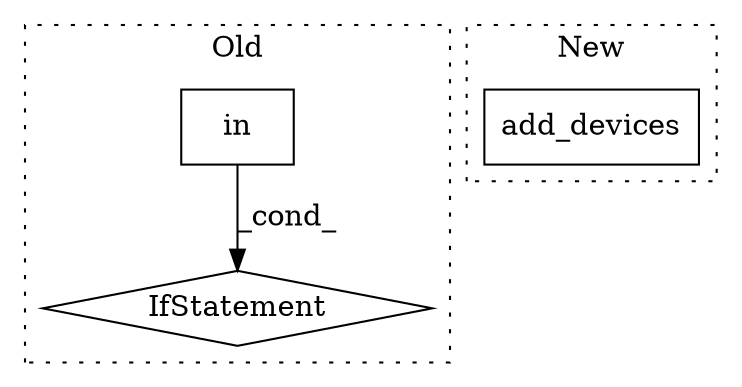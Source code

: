 digraph G {
subgraph cluster0 {
1 [label="in" a="105" s="1757" l="38" shape="box"];
3 [label="IfStatement" a="25" s="1747,1795" l="10,2" shape="diamond"];
label = "Old";
style="dotted";
}
subgraph cluster1 {
2 [label="add_devices" a="32" s="1351,1403" l="12,1" shape="box"];
label = "New";
style="dotted";
}
1 -> 3 [label="_cond_"];
}